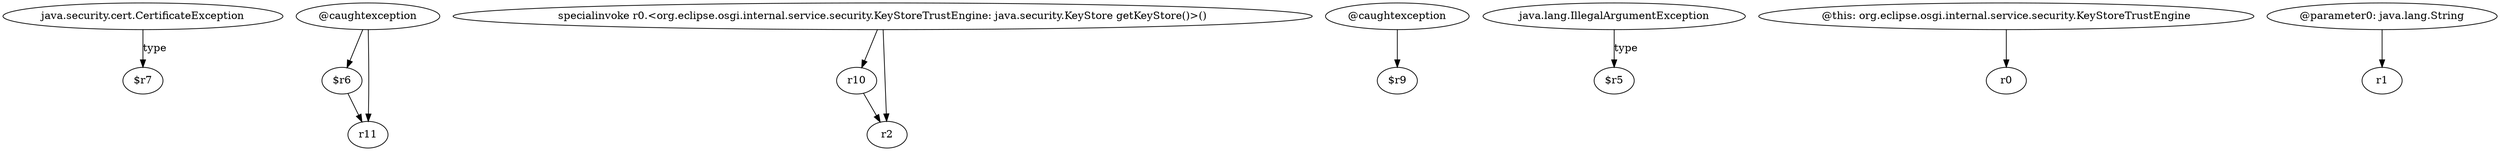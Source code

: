 digraph g {
0[label="java.security.cert.CertificateException"]
1[label="$r7"]
0->1[label="type"]
2[label="$r6"]
3[label="r11"]
2->3[label=""]
4[label="r10"]
5[label="r2"]
4->5[label=""]
6[label="@caughtexception"]
6->3[label=""]
7[label="@caughtexception"]
8[label="$r9"]
7->8[label=""]
9[label="java.lang.IllegalArgumentException"]
10[label="$r5"]
9->10[label="type"]
11[label="specialinvoke r0.<org.eclipse.osgi.internal.service.security.KeyStoreTrustEngine: java.security.KeyStore getKeyStore()>()"]
11->5[label=""]
6->2[label=""]
12[label="@this: org.eclipse.osgi.internal.service.security.KeyStoreTrustEngine"]
13[label="r0"]
12->13[label=""]
11->4[label=""]
14[label="@parameter0: java.lang.String"]
15[label="r1"]
14->15[label=""]
}